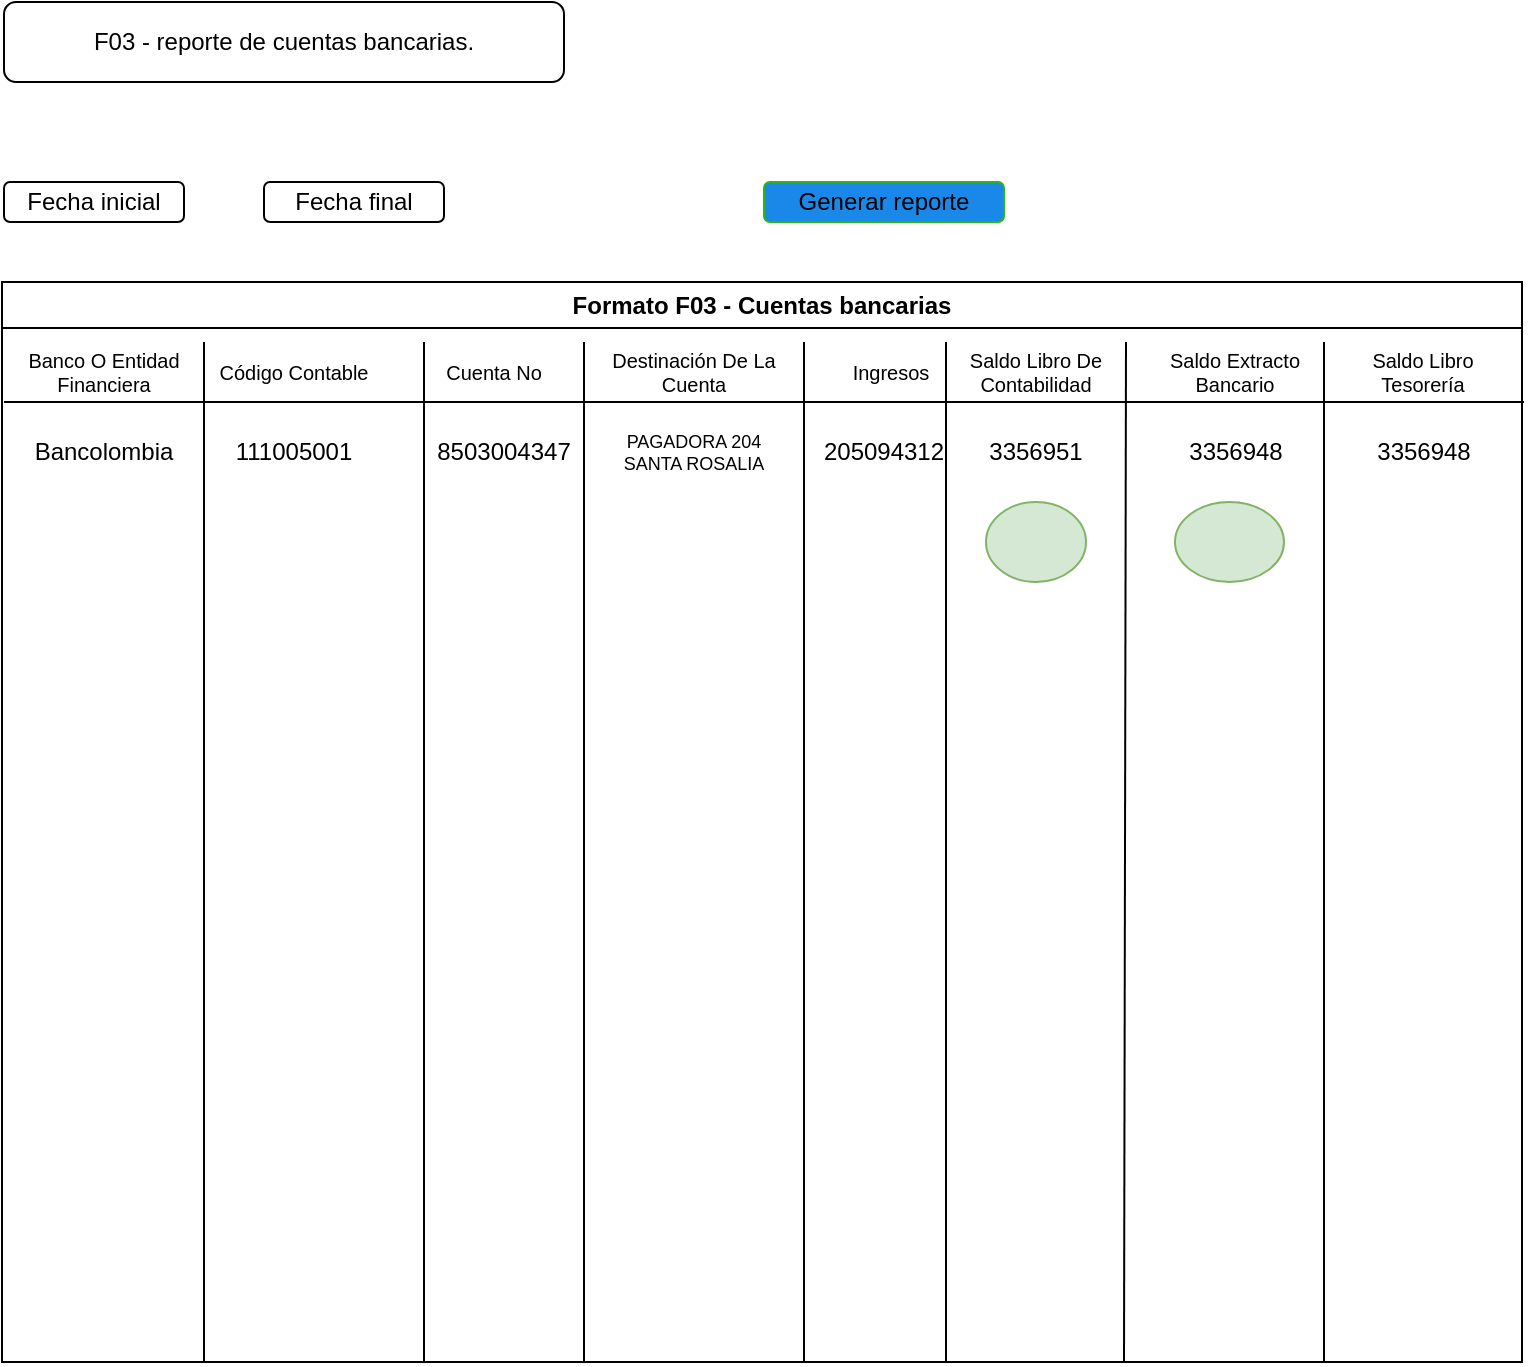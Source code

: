 <mxfile version="21.6.6" type="github">
  <diagram name="Página-1" id="lr3kAhzT1ss1wWY2xJLK">
    <mxGraphModel dx="1147" dy="634" grid="1" gridSize="10" guides="1" tooltips="1" connect="1" arrows="1" fold="1" page="1" pageScale="1" pageWidth="827" pageHeight="1169" math="0" shadow="0">
      <root>
        <mxCell id="0" />
        <mxCell id="1" parent="0" />
        <mxCell id="IuVCAA6UByhy66WbA-RG-21" value="" style="group" vertex="1" connectable="0" parent="1">
          <mxGeometry x="39" y="40" width="761" height="680" as="geometry" />
        </mxCell>
        <mxCell id="IuVCAA6UByhy66WbA-RG-2" value="F03 - reporte de cuentas bancarias." style="rounded=1;whiteSpace=wrap;html=1;" vertex="1" parent="IuVCAA6UByhy66WbA-RG-21">
          <mxGeometry x="1" width="280" height="40" as="geometry" />
        </mxCell>
        <mxCell id="IuVCAA6UByhy66WbA-RG-4" value="Fecha inicial" style="rounded=1;whiteSpace=wrap;html=1;" vertex="1" parent="IuVCAA6UByhy66WbA-RG-21">
          <mxGeometry x="1" y="90" width="90" height="20" as="geometry" />
        </mxCell>
        <mxCell id="IuVCAA6UByhy66WbA-RG-5" value="Fecha final" style="rounded=1;whiteSpace=wrap;html=1;" vertex="1" parent="IuVCAA6UByhy66WbA-RG-21">
          <mxGeometry x="131" y="90" width="90" height="20" as="geometry" />
        </mxCell>
        <mxCell id="IuVCAA6UByhy66WbA-RG-6" value="Generar reporte" style="rounded=1;whiteSpace=wrap;html=1;fillColor=#1A88E8;strokeColor=#2EB319;" vertex="1" parent="IuVCAA6UByhy66WbA-RG-21">
          <mxGeometry x="381" y="90" width="120" height="20" as="geometry" />
        </mxCell>
        <mxCell id="IuVCAA6UByhy66WbA-RG-89" value="" style="group" vertex="1" connectable="0" parent="IuVCAA6UByhy66WbA-RG-21">
          <mxGeometry y="140" width="761" height="540" as="geometry" />
        </mxCell>
        <mxCell id="IuVCAA6UByhy66WbA-RG-8" value="Formato F03 - Cuentas bancarias" style="swimlane;whiteSpace=wrap;html=1;" vertex="1" parent="IuVCAA6UByhy66WbA-RG-89">
          <mxGeometry width="760" height="540" as="geometry" />
        </mxCell>
        <mxCell id="IuVCAA6UByhy66WbA-RG-31" value="" style="group" vertex="1" connectable="0" parent="IuVCAA6UByhy66WbA-RG-8">
          <mxGeometry x="1" y="30" width="749" height="510" as="geometry" />
        </mxCell>
        <mxCell id="IuVCAA6UByhy66WbA-RG-12" value="Banco O Entidad Financiera" style="text;html=1;strokeColor=none;fillColor=none;align=center;verticalAlign=middle;whiteSpace=wrap;rounded=0;strokeWidth=0;arcSize=10;fontSize=10;" vertex="1" parent="IuVCAA6UByhy66WbA-RG-31">
          <mxGeometry width="100" height="30" as="geometry" />
        </mxCell>
        <mxCell id="IuVCAA6UByhy66WbA-RG-13" value="Código Contable" style="text;html=1;strokeColor=none;fillColor=none;align=center;verticalAlign=middle;whiteSpace=wrap;rounded=0;strokeWidth=0;arcSize=10;fontSize=10;" vertex="1" parent="IuVCAA6UByhy66WbA-RG-31">
          <mxGeometry x="100" width="90" height="30" as="geometry" />
        </mxCell>
        <mxCell id="IuVCAA6UByhy66WbA-RG-14" value="Destinación De La Cuenta" style="text;html=1;strokeColor=none;fillColor=none;align=center;verticalAlign=middle;whiteSpace=wrap;rounded=0;strokeWidth=0;arcSize=10;fontSize=10;" vertex="1" parent="IuVCAA6UByhy66WbA-RG-31">
          <mxGeometry x="300" width="90" height="30" as="geometry" />
        </mxCell>
        <mxCell id="IuVCAA6UByhy66WbA-RG-15" value="Ingresos" style="text;html=1;strokeColor=none;fillColor=none;align=center;verticalAlign=middle;whiteSpace=wrap;rounded=0;strokeWidth=0;arcSize=10;fontSize=10;" vertex="1" parent="IuVCAA6UByhy66WbA-RG-31">
          <mxGeometry x="416" width="55" height="30" as="geometry" />
        </mxCell>
        <mxCell id="IuVCAA6UByhy66WbA-RG-16" value="Saldo Libro De Contabilidad" style="text;html=1;strokeColor=none;fillColor=none;align=center;verticalAlign=middle;whiteSpace=wrap;rounded=0;strokeWidth=0;arcSize=10;fontSize=10;" vertex="1" parent="IuVCAA6UByhy66WbA-RG-31">
          <mxGeometry x="471" width="90" height="30" as="geometry" />
        </mxCell>
        <mxCell id="IuVCAA6UByhy66WbA-RG-17" value="Saldo Extracto Bancario" style="text;html=1;strokeColor=none;fillColor=none;align=center;verticalAlign=middle;whiteSpace=wrap;rounded=0;strokeWidth=0;arcSize=10;fontSize=10;" vertex="1" parent="IuVCAA6UByhy66WbA-RG-31">
          <mxGeometry x="561" width="109" height="30" as="geometry" />
        </mxCell>
        <mxCell id="IuVCAA6UByhy66WbA-RG-20" value="Saldo Libro Tesorería" style="text;html=1;strokeColor=none;fillColor=none;align=center;verticalAlign=middle;whiteSpace=wrap;rounded=0;strokeWidth=0;arcSize=10;fontSize=10;" vertex="1" parent="IuVCAA6UByhy66WbA-RG-31">
          <mxGeometry x="670" width="79" height="30" as="geometry" />
        </mxCell>
        <mxCell id="IuVCAA6UByhy66WbA-RG-23" value="" style="endArrow=none;html=1;rounded=0;" edge="1" parent="IuVCAA6UByhy66WbA-RG-31">
          <mxGeometry width="50" height="50" relative="1" as="geometry">
            <mxPoint x="290" y="510" as="sourcePoint" />
            <mxPoint x="290" as="targetPoint" />
          </mxGeometry>
        </mxCell>
        <mxCell id="IuVCAA6UByhy66WbA-RG-24" value="" style="endArrow=none;html=1;rounded=0;" edge="1" parent="IuVCAA6UByhy66WbA-RG-31">
          <mxGeometry width="50" height="50" relative="1" as="geometry">
            <mxPoint x="400" y="510" as="sourcePoint" />
            <mxPoint x="400" as="targetPoint" />
          </mxGeometry>
        </mxCell>
        <mxCell id="IuVCAA6UByhy66WbA-RG-25" value="" style="endArrow=none;html=1;rounded=0;entryX=0;entryY=0;entryDx=0;entryDy=0;" edge="1" parent="IuVCAA6UByhy66WbA-RG-31" target="IuVCAA6UByhy66WbA-RG-16">
          <mxGeometry width="50" height="50" relative="1" as="geometry">
            <mxPoint x="471" y="510" as="sourcePoint" />
            <mxPoint x="420" as="targetPoint" />
          </mxGeometry>
        </mxCell>
        <mxCell id="IuVCAA6UByhy66WbA-RG-26" value="" style="endArrow=none;html=1;rounded=0;entryX=0;entryY=0;entryDx=0;entryDy=0;" edge="1" parent="IuVCAA6UByhy66WbA-RG-31" target="IuVCAA6UByhy66WbA-RG-17">
          <mxGeometry width="50" height="50" relative="1" as="geometry">
            <mxPoint x="560" y="510" as="sourcePoint" />
            <mxPoint x="521" as="targetPoint" />
          </mxGeometry>
        </mxCell>
        <mxCell id="IuVCAA6UByhy66WbA-RG-27" value="" style="endArrow=none;html=1;rounded=0;" edge="1" parent="IuVCAA6UByhy66WbA-RG-31">
          <mxGeometry width="50" height="50" relative="1" as="geometry">
            <mxPoint x="660" y="510" as="sourcePoint" />
            <mxPoint x="660" as="targetPoint" />
          </mxGeometry>
        </mxCell>
        <mxCell id="IuVCAA6UByhy66WbA-RG-32" value="Bancolombia" style="text;html=1;strokeColor=none;fillColor=none;align=center;verticalAlign=middle;whiteSpace=wrap;rounded=0;" vertex="1" parent="IuVCAA6UByhy66WbA-RG-31">
          <mxGeometry x="20" y="40" width="60" height="30" as="geometry" />
        </mxCell>
        <mxCell id="IuVCAA6UByhy66WbA-RG-54" value="111005001" style="text;html=1;strokeColor=none;fillColor=none;align=center;verticalAlign=middle;whiteSpace=wrap;rounded=0;" vertex="1" parent="IuVCAA6UByhy66WbA-RG-31">
          <mxGeometry x="115" y="40" width="60" height="30" as="geometry" />
        </mxCell>
        <mxCell id="IuVCAA6UByhy66WbA-RG-58" value="PAGADORA 204 SANTA ROSALIA" style="text;html=1;strokeColor=none;fillColor=none;align=center;verticalAlign=middle;whiteSpace=wrap;rounded=0;fontSize=9;" vertex="1" parent="IuVCAA6UByhy66WbA-RG-31">
          <mxGeometry x="300" y="40" width="90" height="30" as="geometry" />
        </mxCell>
        <mxCell id="IuVCAA6UByhy66WbA-RG-57" value="205094312" style="text;html=1;strokeColor=none;fillColor=none;align=center;verticalAlign=middle;whiteSpace=wrap;rounded=0;" vertex="1" parent="IuVCAA6UByhy66WbA-RG-31">
          <mxGeometry x="410" y="40" width="60" height="30" as="geometry" />
        </mxCell>
        <mxCell id="IuVCAA6UByhy66WbA-RG-56" value="3356951" style="text;html=1;strokeColor=none;fillColor=none;align=center;verticalAlign=middle;whiteSpace=wrap;rounded=0;" vertex="1" parent="IuVCAA6UByhy66WbA-RG-31">
          <mxGeometry x="486" y="40" width="60" height="30" as="geometry" />
        </mxCell>
        <mxCell id="IuVCAA6UByhy66WbA-RG-55" value="3356948" style="text;html=1;strokeColor=none;fillColor=none;align=center;verticalAlign=middle;whiteSpace=wrap;rounded=0;" vertex="1" parent="IuVCAA6UByhy66WbA-RG-31">
          <mxGeometry x="585.5" y="40" width="60" height="30" as="geometry" />
        </mxCell>
        <mxCell id="IuVCAA6UByhy66WbA-RG-59" value="3356948" style="text;html=1;strokeColor=none;fillColor=none;align=center;verticalAlign=middle;whiteSpace=wrap;rounded=0;" vertex="1" parent="IuVCAA6UByhy66WbA-RG-31">
          <mxGeometry x="679.5" y="40" width="60" height="30" as="geometry" />
        </mxCell>
        <mxCell id="IuVCAA6UByhy66WbA-RG-60" value="Cuenta No" style="text;html=1;strokeColor=none;fillColor=none;align=center;verticalAlign=middle;whiteSpace=wrap;rounded=0;strokeWidth=0;arcSize=10;fontSize=10;" vertex="1" parent="IuVCAA6UByhy66WbA-RG-31">
          <mxGeometry x="210" width="70" height="30" as="geometry" />
        </mxCell>
        <mxCell id="IuVCAA6UByhy66WbA-RG-61" value="" style="endArrow=none;html=1;rounded=0;entryX=1;entryY=0;entryDx=0;entryDy=0;" edge="1" parent="IuVCAA6UByhy66WbA-RG-31">
          <mxGeometry width="50" height="50" relative="1" as="geometry">
            <mxPoint x="210" y="510" as="sourcePoint" />
            <mxPoint x="210" as="targetPoint" />
            <Array as="points">
              <mxPoint x="210" y="260" />
            </Array>
          </mxGeometry>
        </mxCell>
        <mxCell id="IuVCAA6UByhy66WbA-RG-62" value="8503004347" style="text;html=1;strokeColor=none;fillColor=none;align=center;verticalAlign=middle;whiteSpace=wrap;rounded=0;" vertex="1" parent="IuVCAA6UByhy66WbA-RG-31">
          <mxGeometry x="220" y="40" width="60" height="30" as="geometry" />
        </mxCell>
        <mxCell id="IuVCAA6UByhy66WbA-RG-63" value="" style="ellipse;whiteSpace=wrap;html=1;fillColor=#d5e8d4;strokeColor=#82b366;" vertex="1" parent="IuVCAA6UByhy66WbA-RG-31">
          <mxGeometry x="491" y="80" width="50" height="40" as="geometry" />
        </mxCell>
        <mxCell id="IuVCAA6UByhy66WbA-RG-88" value="" style="ellipse;whiteSpace=wrap;html=1;fillColor=#d5e8d4;strokeColor=#82b366;" vertex="1" parent="IuVCAA6UByhy66WbA-RG-31">
          <mxGeometry x="585.5" y="80" width="54.5" height="40" as="geometry" />
        </mxCell>
        <mxCell id="IuVCAA6UByhy66WbA-RG-11" value="" style="endArrow=none;html=1;rounded=0;" edge="1" parent="IuVCAA6UByhy66WbA-RG-89">
          <mxGeometry width="50" height="50" relative="1" as="geometry">
            <mxPoint x="1" y="60" as="sourcePoint" />
            <mxPoint x="761" y="60" as="targetPoint" />
            <Array as="points" />
          </mxGeometry>
        </mxCell>
        <mxCell id="IuVCAA6UByhy66WbA-RG-22" value="" style="endArrow=none;html=1;rounded=0;entryX=1;entryY=0;entryDx=0;entryDy=0;" edge="1" parent="1" target="IuVCAA6UByhy66WbA-RG-12">
          <mxGeometry width="50" height="50" relative="1" as="geometry">
            <mxPoint x="140" y="720" as="sourcePoint" />
            <mxPoint x="190" y="210" as="targetPoint" />
            <Array as="points">
              <mxPoint x="140" y="470" />
            </Array>
          </mxGeometry>
        </mxCell>
      </root>
    </mxGraphModel>
  </diagram>
</mxfile>

